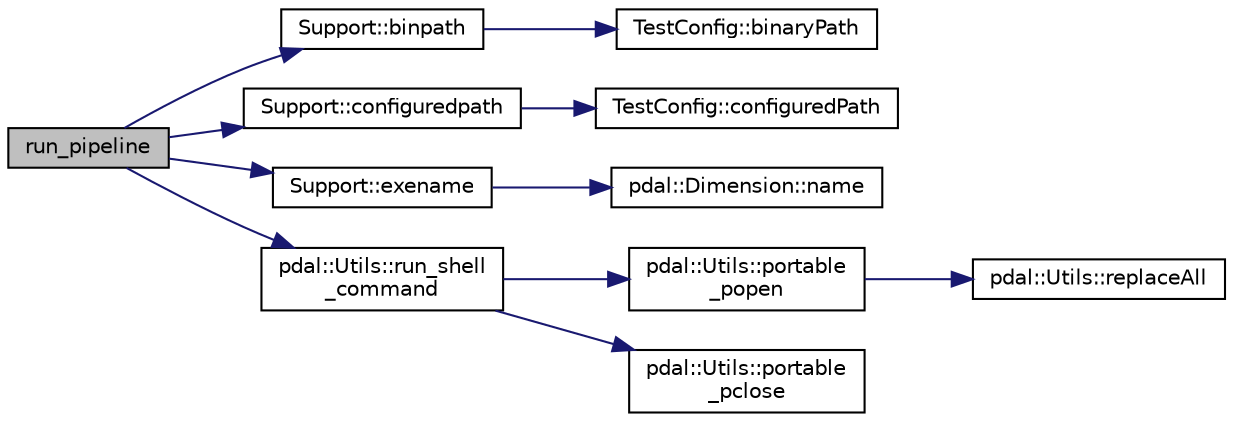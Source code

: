 digraph "run_pipeline"
{
  edge [fontname="Helvetica",fontsize="10",labelfontname="Helvetica",labelfontsize="10"];
  node [fontname="Helvetica",fontsize="10",shape=record];
  rankdir="LR";
  Node1 [label="run_pipeline",height=0.2,width=0.4,color="black", fillcolor="grey75", style="filled", fontcolor="black"];
  Node1 -> Node2 [color="midnightblue",fontsize="10",style="solid",fontname="Helvetica"];
  Node2 [label="Support::binpath",height=0.2,width=0.4,color="black", fillcolor="white", style="filled",URL="$classSupport.html#a971cbd16fbe820e56449268eb51ab34f"];
  Node2 -> Node3 [color="midnightblue",fontsize="10",style="solid",fontname="Helvetica"];
  Node3 [label="TestConfig::binaryPath",height=0.2,width=0.4,color="black", fillcolor="white", style="filled",URL="$namespaceTestConfig.html#afe7849f5480837fa95084b466d22c603"];
  Node1 -> Node4 [color="midnightblue",fontsize="10",style="solid",fontname="Helvetica"];
  Node4 [label="Support::configuredpath",height=0.2,width=0.4,color="black", fillcolor="white", style="filled",URL="$classSupport.html#a8e8acabbcf94009d3839b96571938a2a"];
  Node4 -> Node5 [color="midnightblue",fontsize="10",style="solid",fontname="Helvetica"];
  Node5 [label="TestConfig::configuredPath",height=0.2,width=0.4,color="black", fillcolor="white", style="filled",URL="$namespaceTestConfig.html#a77d669875d5ac90c7f5ea21b44e0164d"];
  Node1 -> Node6 [color="midnightblue",fontsize="10",style="solid",fontname="Helvetica"];
  Node6 [label="Support::exename",height=0.2,width=0.4,color="black", fillcolor="white", style="filled",URL="$classSupport.html#a37a80a3c6bd89bcb38f46c12e97010a4"];
  Node6 -> Node7 [color="midnightblue",fontsize="10",style="solid",fontname="Helvetica"];
  Node7 [label="pdal::Dimension::name",height=0.2,width=0.4,color="black", fillcolor="white", style="filled",URL="$namespacepdal_1_1Dimension.html#af3176b0b7e6b4be000317846cf7c2718"];
  Node1 -> Node8 [color="midnightblue",fontsize="10",style="solid",fontname="Helvetica"];
  Node8 [label="pdal::Utils::run_shell\l_command",height=0.2,width=0.4,color="black", fillcolor="white", style="filled",URL="$namespacepdal_1_1Utils.html#a5f9f634d9b887cdc8a1740f2725e3f56"];
  Node8 -> Node9 [color="midnightblue",fontsize="10",style="solid",fontname="Helvetica"];
  Node9 [label="pdal::Utils::portable\l_popen",height=0.2,width=0.4,color="black", fillcolor="white", style="filled",URL="$namespacepdal_1_1Utils.html#a0dc879c4fedda93f12c44e08ac89ae12"];
  Node9 -> Node10 [color="midnightblue",fontsize="10",style="solid",fontname="Helvetica"];
  Node10 [label="pdal::Utils::replaceAll",height=0.2,width=0.4,color="black", fillcolor="white", style="filled",URL="$namespacepdal_1_1Utils.html#aee933a3f2afb351283582a3a50319fca"];
  Node8 -> Node11 [color="midnightblue",fontsize="10",style="solid",fontname="Helvetica"];
  Node11 [label="pdal::Utils::portable\l_pclose",height=0.2,width=0.4,color="black", fillcolor="white", style="filled",URL="$namespacepdal_1_1Utils.html#a6c26063d8fb4f02f28d5b1608ab8ea60"];
}
